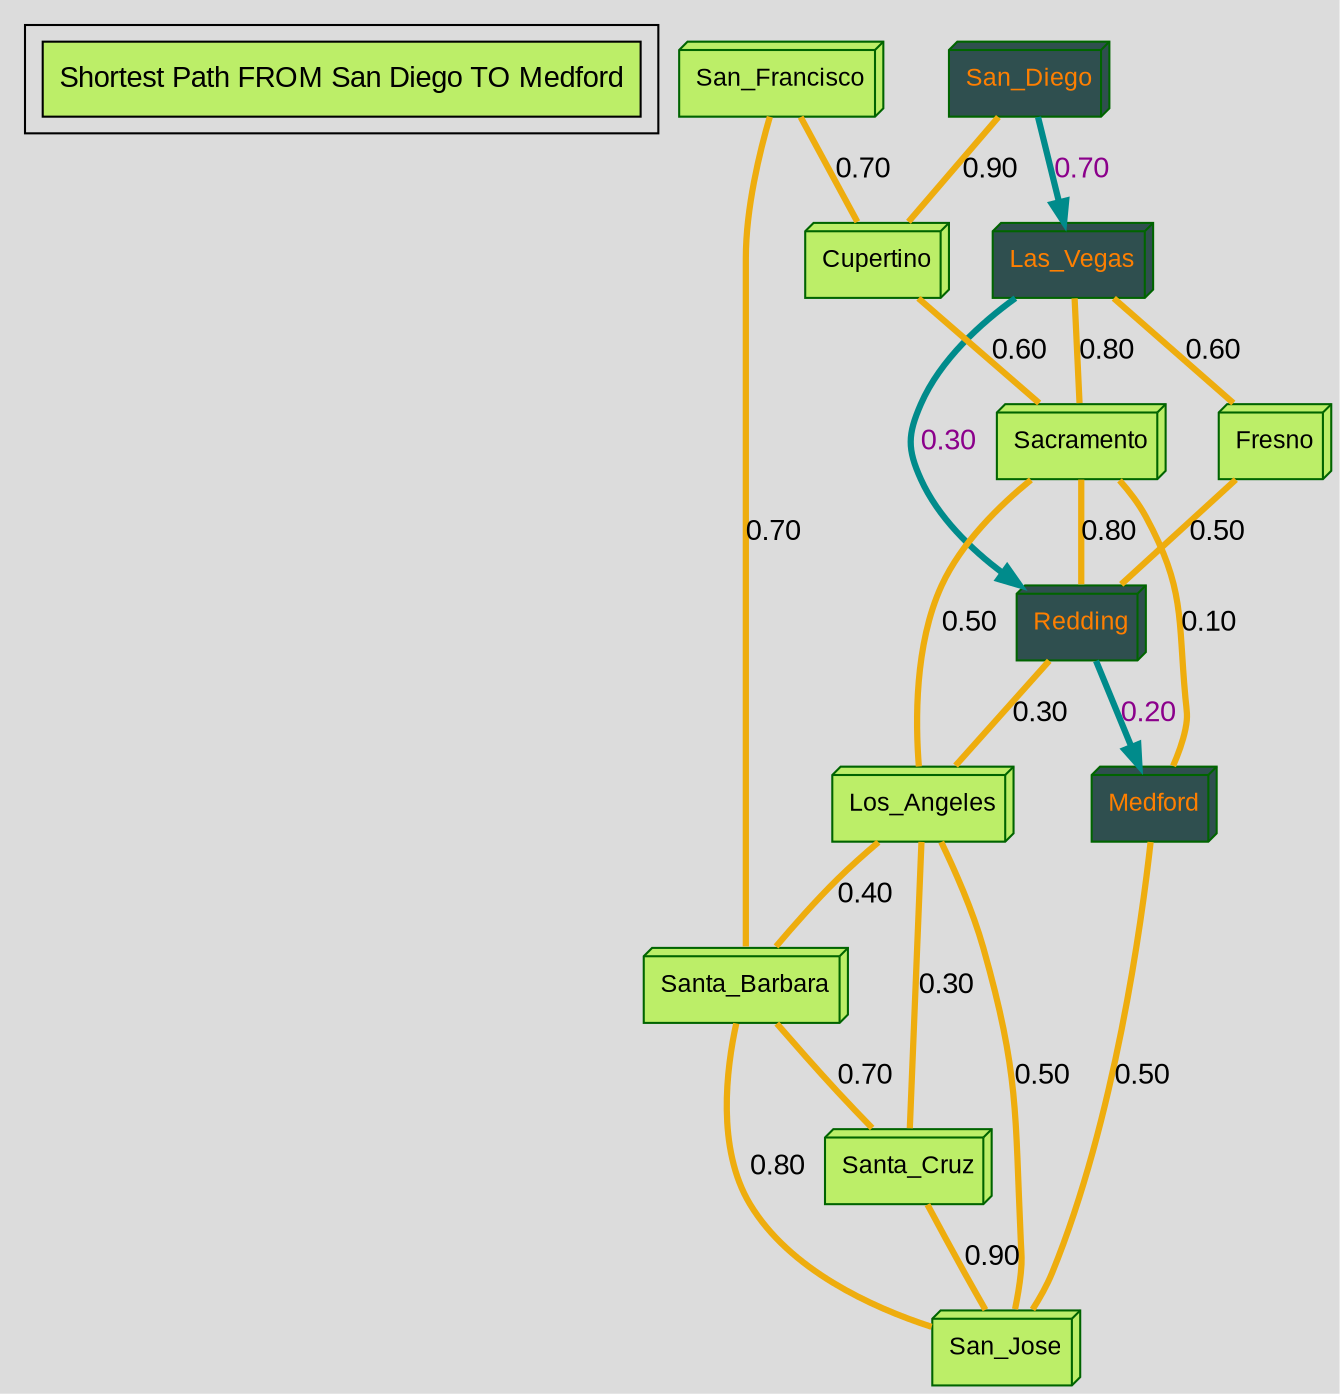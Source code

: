 strict digraph main_graph {
fontname="DejaVu Sans,Arial,sans-serif"
node [fontname="Impact,Arial,sans-serif"]
edge [fontname="Comic Sans,Arial,sans-serif"]
node [style=filled fillcolor="darkolivegreen2"]
ratio=auto landscape=false bgcolor="gainsboro"
subgraph cluster {"Full Graph" [shape=box fontsize=14 label="Shortest Path FROM San Diego TO Medford" tooltip="All Nodes"] }
San_Diego [label="San_Diego" id="San_Diego" fontsize=12 shape=box3d tooltip="San_Diego" color="darkgreen" fillcolor="darkslategrey" fontcolor="darkorange1" ]
Las_Vegas [label="Las_Vegas" id="Las_Vegas" fontsize=12 shape=box3d tooltip="Las_Vegas" color="darkgreen" fillcolor="darkslategrey" fontcolor="darkorange1" ]
San_Diego -> Las_Vegas [label="0.70" weight=60 penwidth=3 color="darkcyan" tooltip="San_Diego -- Las_Vegas" labeltooltip="San_Diego -- Las_Vegas" fontcolor="darkmagenta" ]
Cupertino [label="Cupertino" id="Cupertino" fontsize=12 shape=box3d tooltip="Cupertino" color="darkgreen" fillcolor="darkolivegreen2"]
San_Diego -> Cupertino [arrowsize=0 label="0.90" weight=60 penwidth=3 color="darkgoldenrod2" tooltip="San_Diego -- Cupertino" labeltooltip="San_Diego -- Cupertino"]
Sacramento [label="Sacramento" id="Sacramento" fontsize=12 shape=box3d tooltip="Sacramento" color="darkgreen" fillcolor="darkolivegreen2"]
Cupertino -> Sacramento [arrowsize=0 label="0.60" weight=60 penwidth=3 color="darkgoldenrod2" tooltip="Cupertino -- Sacramento" labeltooltip="Cupertino -- Sacramento"]
Las_Vegas -> Sacramento [arrowsize=0 label="0.80" weight=60 penwidth=3 color="darkgoldenrod2" tooltip="Las_Vegas -- Sacramento" labeltooltip="Las_Vegas -- Sacramento"]
San_Francisco [label="San_Francisco" id="San_Francisco" fontsize=12 shape=box3d tooltip="San_Francisco" color="darkgreen" fillcolor="darkolivegreen2"]
San_Francisco -> Cupertino [arrowsize=0 label="0.70" weight=60 penwidth=3 color="darkgoldenrod2" tooltip="San_Francisco -- Cupertino" labeltooltip="San_Francisco -- Cupertino"]
Santa_Barbara [label="Santa_Barbara" id="Santa_Barbara" fontsize=12 shape=box3d tooltip="Santa_Barbara" color="darkgreen" fillcolor="darkolivegreen2"]
San_Francisco -> Santa_Barbara [arrowsize=0 label="0.70" weight=60 penwidth=3 color="darkgoldenrod2" tooltip="San_Francisco -- Santa_Barbara" labeltooltip="San_Francisco -- Santa_Barbara"]
Fresno [label="Fresno" id="Fresno" fontsize=12 shape=box3d tooltip="Fresno" color="darkgreen" fillcolor="darkolivegreen2"]
Las_Vegas -> Fresno [arrowsize=0 label="0.60" weight=60 penwidth=3 color="darkgoldenrod2" tooltip="Las_Vegas -- Fresno" labeltooltip="Las_Vegas -- Fresno"]
Redding [label="Redding" id="Redding" fontsize=12 shape=box3d tooltip="Redding" color="darkgreen" fillcolor="darkslategrey" fontcolor="darkorange1" ]
Las_Vegas -> Redding [label="0.30" weight=60 penwidth=3 color="darkcyan" tooltip="Las_Vegas -- Redding" labeltooltip="Las_Vegas -- Redding" fontcolor="darkmagenta" ]
Fresno -> Redding [arrowsize=0 label="0.50" weight=60 penwidth=3 color="darkgoldenrod2" tooltip="Fresno -- Redding" labeltooltip="Fresno -- Redding"]
Sacramento -> Redding [arrowsize=0 label="0.80" weight=60 penwidth=3 color="darkgoldenrod2" tooltip="Sacramento -- Redding" labeltooltip="Sacramento -- Redding"]
Medford [label="Medford" id="Medford" fontsize=12 shape=box3d tooltip="Medford" color="darkgreen" fillcolor="darkslategrey" fontcolor="darkorange1" ]
Redding -> Medford [label="0.20" weight=60 penwidth=3 color="darkcyan" tooltip="Medford -- Redding" labeltooltip="Medford -- Redding" fontcolor="darkmagenta" ]
Medford -> Sacramento [arrowsize=0 label="0.10" weight=60 penwidth=3 color="darkgoldenrod2" tooltip="Medford -- Sacramento" labeltooltip="Medford -- Sacramento"]
Los_Angeles [label="Los_Angeles" id="Los_Angeles" fontsize=12 shape=box3d tooltip="Los_Angeles" color="darkgreen" fillcolor="darkolivegreen2"]
Redding -> Los_Angeles [arrowsize=0 label="0.30" weight=60 penwidth=3 color="darkgoldenrod2" tooltip="Redding -- Los_Angeles" labeltooltip="Redding -- Los_Angeles"]
Los_Angeles -> Sacramento [arrowsize=0 label="0.50" weight=60 penwidth=3 color="darkgoldenrod2" tooltip="Los_Angeles -- Sacramento" labeltooltip="Los_Angeles -- Sacramento"]
San_Jose [label="San_Jose" id="San_Jose" fontsize=12 shape=box3d tooltip="San_Jose" color="darkgreen" fillcolor="darkolivegreen2"]
Medford -> San_Jose [arrowsize=0 label="0.50" weight=60 penwidth=3 color="darkgoldenrod2" tooltip="Medford -- San_Jose" labeltooltip="Medford -- San_Jose"]
Los_Angeles -> San_Jose [arrowsize=0 label="0.50" weight=60 penwidth=3 color="darkgoldenrod2" tooltip="Los_Angeles -- San_Jose" labeltooltip="Los_Angeles -- San_Jose"]
Los_Angeles -> Santa_Barbara [arrowsize=0 label="0.40" weight=60 penwidth=3 color="darkgoldenrod2" tooltip="Los_Angeles -- Santa_Barbara" labeltooltip="Los_Angeles -- Santa_Barbara"]
Santa_Cruz [label="Santa_Cruz" id="Santa_Cruz" fontsize=12 shape=box3d tooltip="Santa_Cruz" color="darkgreen" fillcolor="darkolivegreen2"]
Los_Angeles -> Santa_Cruz [arrowsize=0 label="0.30" weight=60 penwidth=3 color="darkgoldenrod2" tooltip="Los_Angeles -- Santa_Cruz" labeltooltip="Los_Angeles -- Santa_Cruz"]
Santa_Barbara -> Santa_Cruz [arrowsize=0 label="0.70" weight=60 penwidth=3 color="darkgoldenrod2" tooltip="Santa_Barbara -- Santa_Cruz" labeltooltip="Santa_Barbara -- Santa_Cruz"]
Santa_Cruz -> San_Jose [arrowsize=0 label="0.90" weight=60 penwidth=3 color="darkgoldenrod2" tooltip="Santa_Cruz -- San_Jose" labeltooltip="Santa_Cruz -- San_Jose"]
Santa_Barbara -> San_Jose [arrowsize=0 label="0.80" weight=60 penwidth=3 color="darkgoldenrod2" tooltip="Santa_Barbara -- San_Jose" labeltooltip="Santa_Barbara -- San_Jose"]
}
